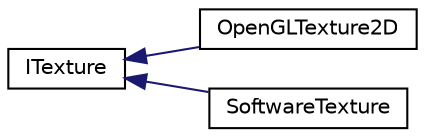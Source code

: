 digraph "Graphical Class Hierarchy"
{
 // LATEX_PDF_SIZE
  edge [fontname="Helvetica",fontsize="10",labelfontname="Helvetica",labelfontsize="10"];
  node [fontname="Helvetica",fontsize="10",shape=record];
  rankdir="LR";
  Node0 [label="ITexture",height=0.2,width=0.4,color="black", fillcolor="white", style="filled",URL="$classITexture.html",tooltip="Renderer-friendly image representation."];
  Node0 -> Node1 [dir="back",color="midnightblue",fontsize="10",style="solid",fontname="Helvetica"];
  Node1 [label="OpenGLTexture2D",height=0.2,width=0.4,color="black", fillcolor="white", style="filled",URL="$classOpenGLTexture2D.html",tooltip=" "];
  Node0 -> Node2 [dir="back",color="midnightblue",fontsize="10",style="solid",fontname="Helvetica"];
  Node2 [label="SoftwareTexture",height=0.2,width=0.4,color="black", fillcolor="white", style="filled",URL="$classSoftwareTexture.html",tooltip=" "];
}
